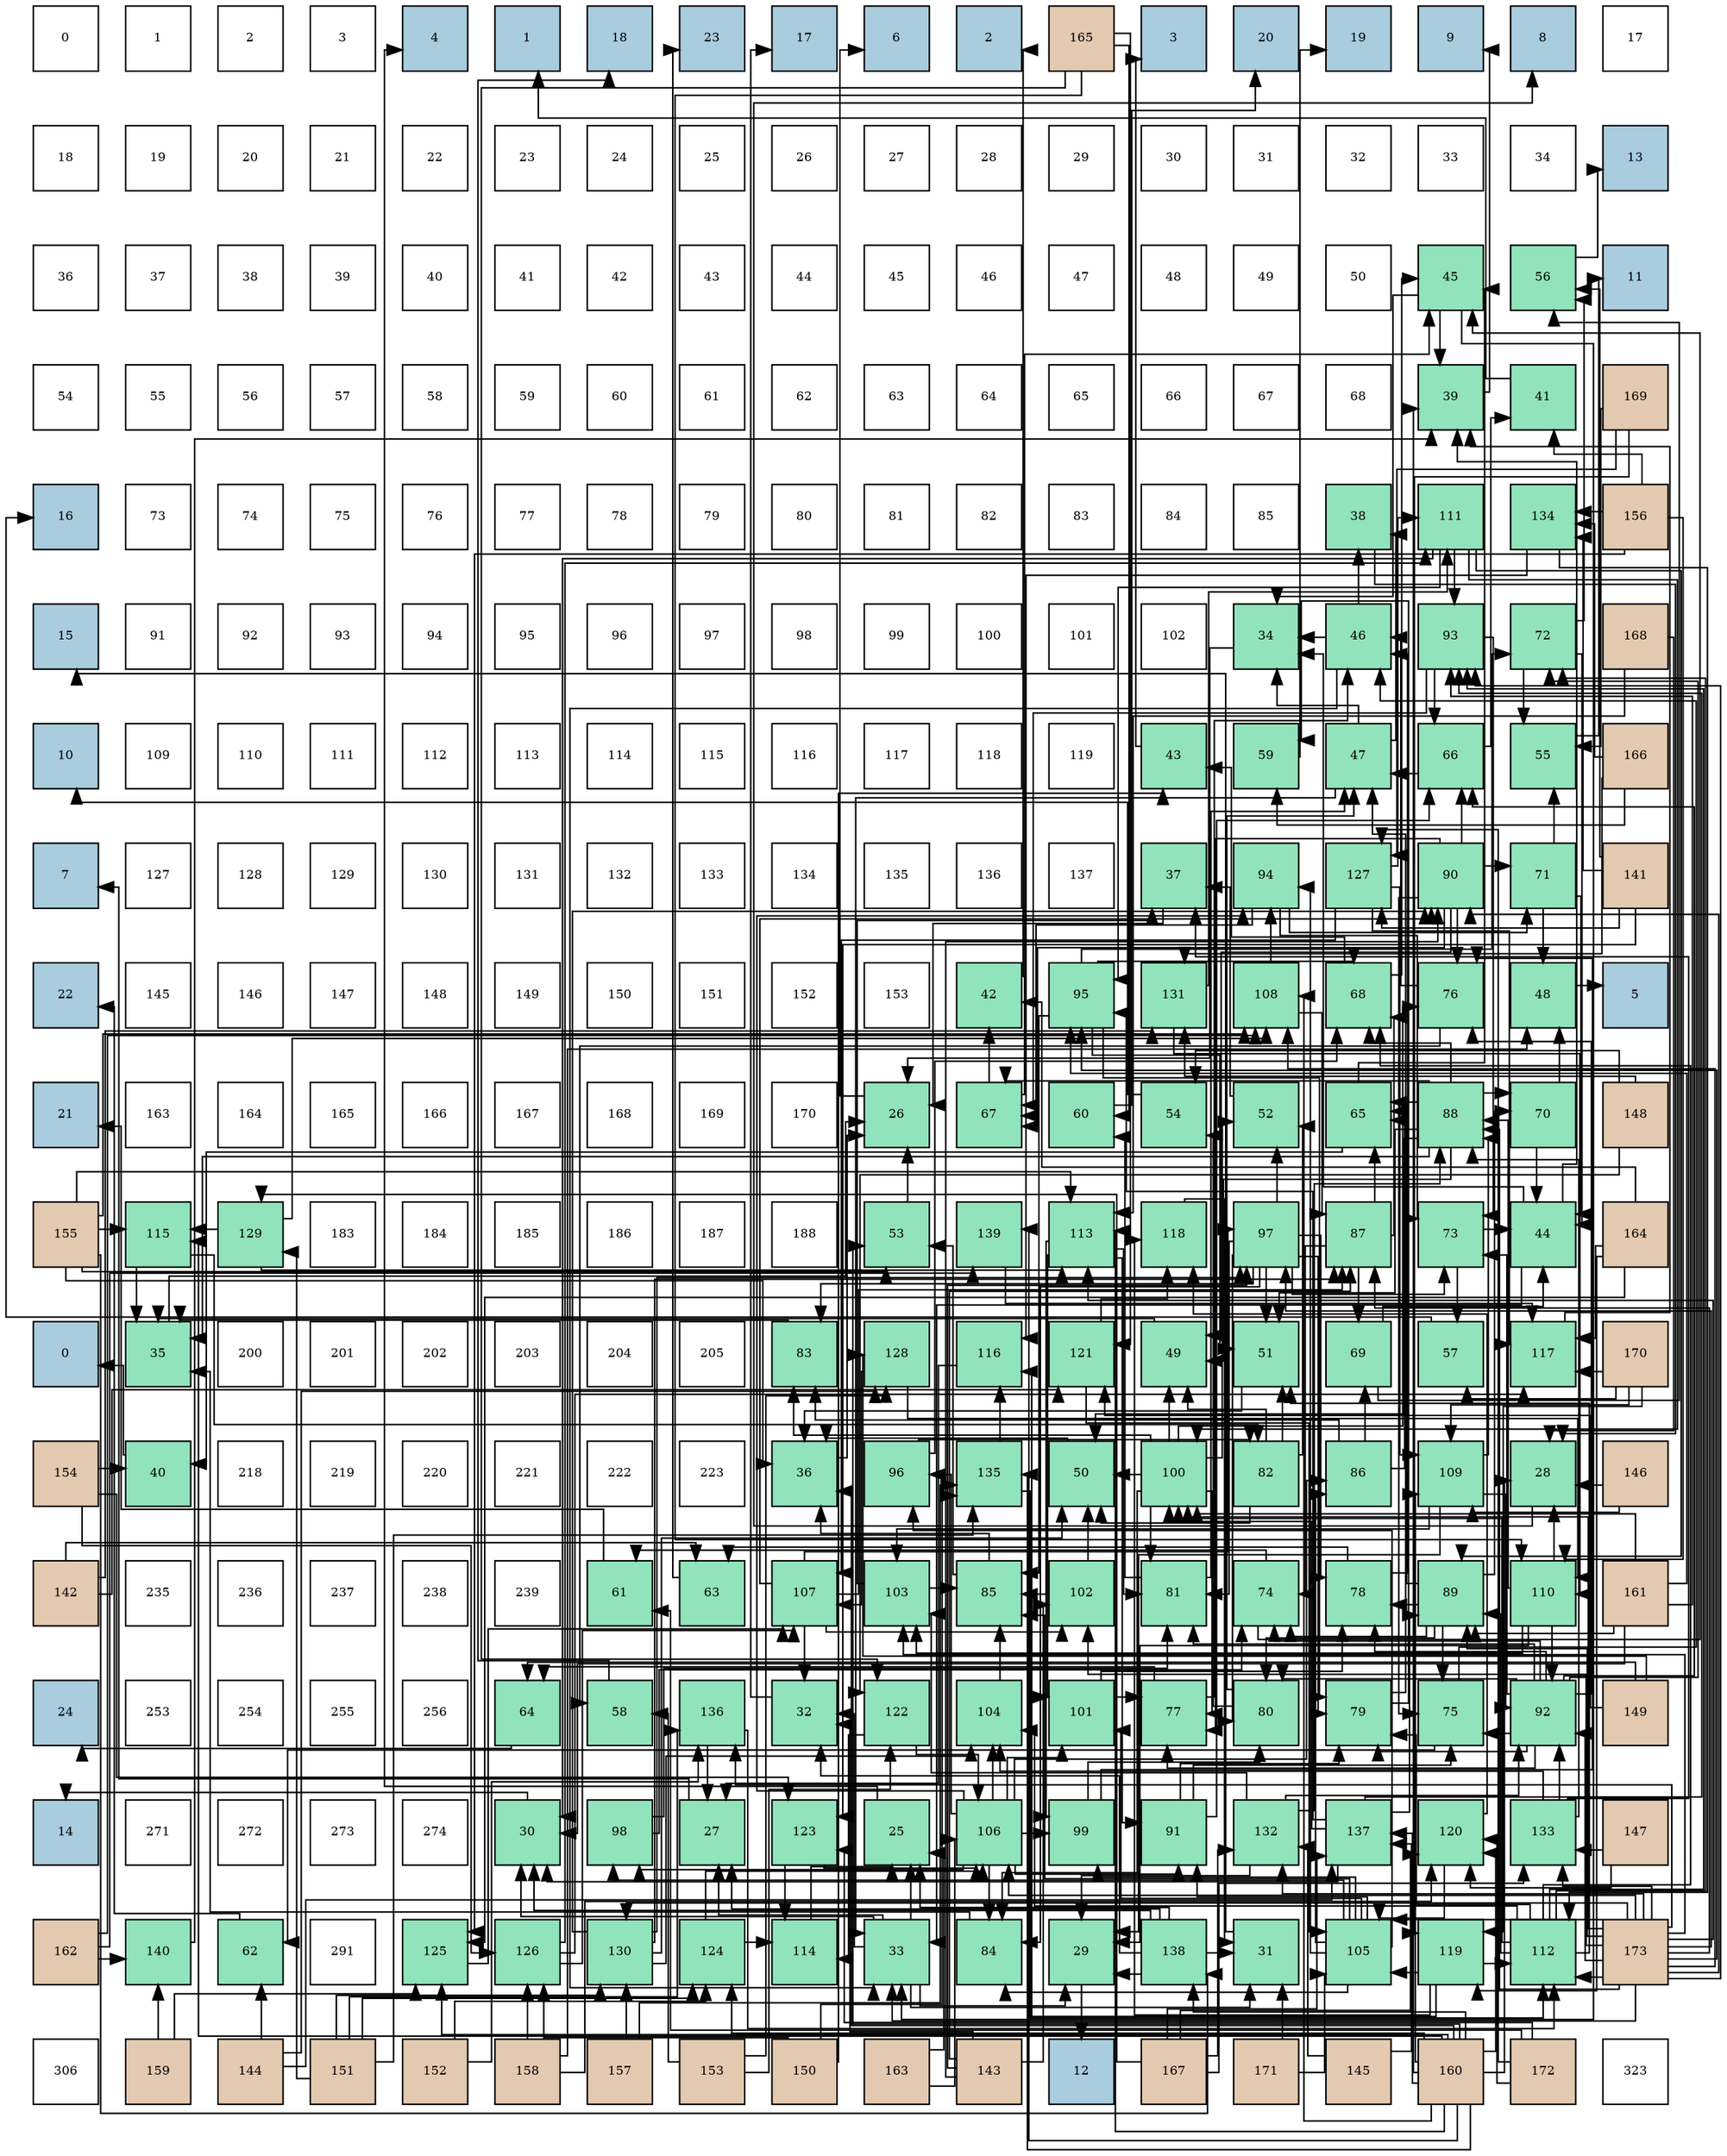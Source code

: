 digraph layout{
 rankdir=TB;
 splines=ortho;
 node [style=filled shape=square fixedsize=true width=0.6];
0[label="0", fontsize=8, fillcolor="#ffffff"];
1[label="1", fontsize=8, fillcolor="#ffffff"];
2[label="2", fontsize=8, fillcolor="#ffffff"];
3[label="3", fontsize=8, fillcolor="#ffffff"];
4[label="4", fontsize=8, fillcolor="#a9ccde"];
5[label="1", fontsize=8, fillcolor="#a9ccde"];
6[label="18", fontsize=8, fillcolor="#a9ccde"];
7[label="23", fontsize=8, fillcolor="#a9ccde"];
8[label="17", fontsize=8, fillcolor="#a9ccde"];
9[label="6", fontsize=8, fillcolor="#a9ccde"];
10[label="2", fontsize=8, fillcolor="#a9ccde"];
11[label="165", fontsize=8, fillcolor="#e3c9af"];
12[label="3", fontsize=8, fillcolor="#a9ccde"];
13[label="20", fontsize=8, fillcolor="#a9ccde"];
14[label="19", fontsize=8, fillcolor="#a9ccde"];
15[label="9", fontsize=8, fillcolor="#a9ccde"];
16[label="8", fontsize=8, fillcolor="#a9ccde"];
17[label="17", fontsize=8, fillcolor="#ffffff"];
18[label="18", fontsize=8, fillcolor="#ffffff"];
19[label="19", fontsize=8, fillcolor="#ffffff"];
20[label="20", fontsize=8, fillcolor="#ffffff"];
21[label="21", fontsize=8, fillcolor="#ffffff"];
22[label="22", fontsize=8, fillcolor="#ffffff"];
23[label="23", fontsize=8, fillcolor="#ffffff"];
24[label="24", fontsize=8, fillcolor="#ffffff"];
25[label="25", fontsize=8, fillcolor="#ffffff"];
26[label="26", fontsize=8, fillcolor="#ffffff"];
27[label="27", fontsize=8, fillcolor="#ffffff"];
28[label="28", fontsize=8, fillcolor="#ffffff"];
29[label="29", fontsize=8, fillcolor="#ffffff"];
30[label="30", fontsize=8, fillcolor="#ffffff"];
31[label="31", fontsize=8, fillcolor="#ffffff"];
32[label="32", fontsize=8, fillcolor="#ffffff"];
33[label="33", fontsize=8, fillcolor="#ffffff"];
34[label="34", fontsize=8, fillcolor="#ffffff"];
35[label="13", fontsize=8, fillcolor="#a9ccde"];
36[label="36", fontsize=8, fillcolor="#ffffff"];
37[label="37", fontsize=8, fillcolor="#ffffff"];
38[label="38", fontsize=8, fillcolor="#ffffff"];
39[label="39", fontsize=8, fillcolor="#ffffff"];
40[label="40", fontsize=8, fillcolor="#ffffff"];
41[label="41", fontsize=8, fillcolor="#ffffff"];
42[label="42", fontsize=8, fillcolor="#ffffff"];
43[label="43", fontsize=8, fillcolor="#ffffff"];
44[label="44", fontsize=8, fillcolor="#ffffff"];
45[label="45", fontsize=8, fillcolor="#ffffff"];
46[label="46", fontsize=8, fillcolor="#ffffff"];
47[label="47", fontsize=8, fillcolor="#ffffff"];
48[label="48", fontsize=8, fillcolor="#ffffff"];
49[label="49", fontsize=8, fillcolor="#ffffff"];
50[label="50", fontsize=8, fillcolor="#ffffff"];
51[label="45", fontsize=8, fillcolor="#91e3bb"];
52[label="56", fontsize=8, fillcolor="#91e3bb"];
53[label="11", fontsize=8, fillcolor="#a9ccde"];
54[label="54", fontsize=8, fillcolor="#ffffff"];
55[label="55", fontsize=8, fillcolor="#ffffff"];
56[label="56", fontsize=8, fillcolor="#ffffff"];
57[label="57", fontsize=8, fillcolor="#ffffff"];
58[label="58", fontsize=8, fillcolor="#ffffff"];
59[label="59", fontsize=8, fillcolor="#ffffff"];
60[label="60", fontsize=8, fillcolor="#ffffff"];
61[label="61", fontsize=8, fillcolor="#ffffff"];
62[label="62", fontsize=8, fillcolor="#ffffff"];
63[label="63", fontsize=8, fillcolor="#ffffff"];
64[label="64", fontsize=8, fillcolor="#ffffff"];
65[label="65", fontsize=8, fillcolor="#ffffff"];
66[label="66", fontsize=8, fillcolor="#ffffff"];
67[label="67", fontsize=8, fillcolor="#ffffff"];
68[label="68", fontsize=8, fillcolor="#ffffff"];
69[label="39", fontsize=8, fillcolor="#91e3bb"];
70[label="41", fontsize=8, fillcolor="#91e3bb"];
71[label="169", fontsize=8, fillcolor="#e3c9af"];
72[label="16", fontsize=8, fillcolor="#a9ccde"];
73[label="73", fontsize=8, fillcolor="#ffffff"];
74[label="74", fontsize=8, fillcolor="#ffffff"];
75[label="75", fontsize=8, fillcolor="#ffffff"];
76[label="76", fontsize=8, fillcolor="#ffffff"];
77[label="77", fontsize=8, fillcolor="#ffffff"];
78[label="78", fontsize=8, fillcolor="#ffffff"];
79[label="79", fontsize=8, fillcolor="#ffffff"];
80[label="80", fontsize=8, fillcolor="#ffffff"];
81[label="81", fontsize=8, fillcolor="#ffffff"];
82[label="82", fontsize=8, fillcolor="#ffffff"];
83[label="83", fontsize=8, fillcolor="#ffffff"];
84[label="84", fontsize=8, fillcolor="#ffffff"];
85[label="85", fontsize=8, fillcolor="#ffffff"];
86[label="38", fontsize=8, fillcolor="#91e3bb"];
87[label="111", fontsize=8, fillcolor="#91e3bb"];
88[label="134", fontsize=8, fillcolor="#91e3bb"];
89[label="156", fontsize=8, fillcolor="#e3c9af"];
90[label="15", fontsize=8, fillcolor="#a9ccde"];
91[label="91", fontsize=8, fillcolor="#ffffff"];
92[label="92", fontsize=8, fillcolor="#ffffff"];
93[label="93", fontsize=8, fillcolor="#ffffff"];
94[label="94", fontsize=8, fillcolor="#ffffff"];
95[label="95", fontsize=8, fillcolor="#ffffff"];
96[label="96", fontsize=8, fillcolor="#ffffff"];
97[label="97", fontsize=8, fillcolor="#ffffff"];
98[label="98", fontsize=8, fillcolor="#ffffff"];
99[label="99", fontsize=8, fillcolor="#ffffff"];
100[label="100", fontsize=8, fillcolor="#ffffff"];
101[label="101", fontsize=8, fillcolor="#ffffff"];
102[label="102", fontsize=8, fillcolor="#ffffff"];
103[label="34", fontsize=8, fillcolor="#91e3bb"];
104[label="46", fontsize=8, fillcolor="#91e3bb"];
105[label="93", fontsize=8, fillcolor="#91e3bb"];
106[label="72", fontsize=8, fillcolor="#91e3bb"];
107[label="168", fontsize=8, fillcolor="#e3c9af"];
108[label="10", fontsize=8, fillcolor="#a9ccde"];
109[label="109", fontsize=8, fillcolor="#ffffff"];
110[label="110", fontsize=8, fillcolor="#ffffff"];
111[label="111", fontsize=8, fillcolor="#ffffff"];
112[label="112", fontsize=8, fillcolor="#ffffff"];
113[label="113", fontsize=8, fillcolor="#ffffff"];
114[label="114", fontsize=8, fillcolor="#ffffff"];
115[label="115", fontsize=8, fillcolor="#ffffff"];
116[label="116", fontsize=8, fillcolor="#ffffff"];
117[label="117", fontsize=8, fillcolor="#ffffff"];
118[label="118", fontsize=8, fillcolor="#ffffff"];
119[label="119", fontsize=8, fillcolor="#ffffff"];
120[label="43", fontsize=8, fillcolor="#91e3bb"];
121[label="59", fontsize=8, fillcolor="#91e3bb"];
122[label="47", fontsize=8, fillcolor="#91e3bb"];
123[label="66", fontsize=8, fillcolor="#91e3bb"];
124[label="55", fontsize=8, fillcolor="#91e3bb"];
125[label="166", fontsize=8, fillcolor="#e3c9af"];
126[label="7", fontsize=8, fillcolor="#a9ccde"];
127[label="127", fontsize=8, fillcolor="#ffffff"];
128[label="128", fontsize=8, fillcolor="#ffffff"];
129[label="129", fontsize=8, fillcolor="#ffffff"];
130[label="130", fontsize=8, fillcolor="#ffffff"];
131[label="131", fontsize=8, fillcolor="#ffffff"];
132[label="132", fontsize=8, fillcolor="#ffffff"];
133[label="133", fontsize=8, fillcolor="#ffffff"];
134[label="134", fontsize=8, fillcolor="#ffffff"];
135[label="135", fontsize=8, fillcolor="#ffffff"];
136[label="136", fontsize=8, fillcolor="#ffffff"];
137[label="137", fontsize=8, fillcolor="#ffffff"];
138[label="37", fontsize=8, fillcolor="#91e3bb"];
139[label="94", fontsize=8, fillcolor="#91e3bb"];
140[label="127", fontsize=8, fillcolor="#91e3bb"];
141[label="90", fontsize=8, fillcolor="#91e3bb"];
142[label="71", fontsize=8, fillcolor="#91e3bb"];
143[label="141", fontsize=8, fillcolor="#e3c9af"];
144[label="22", fontsize=8, fillcolor="#a9ccde"];
145[label="145", fontsize=8, fillcolor="#ffffff"];
146[label="146", fontsize=8, fillcolor="#ffffff"];
147[label="147", fontsize=8, fillcolor="#ffffff"];
148[label="148", fontsize=8, fillcolor="#ffffff"];
149[label="149", fontsize=8, fillcolor="#ffffff"];
150[label="150", fontsize=8, fillcolor="#ffffff"];
151[label="151", fontsize=8, fillcolor="#ffffff"];
152[label="152", fontsize=8, fillcolor="#ffffff"];
153[label="153", fontsize=8, fillcolor="#ffffff"];
154[label="42", fontsize=8, fillcolor="#91e3bb"];
155[label="95", fontsize=8, fillcolor="#91e3bb"];
156[label="131", fontsize=8, fillcolor="#91e3bb"];
157[label="108", fontsize=8, fillcolor="#91e3bb"];
158[label="68", fontsize=8, fillcolor="#91e3bb"];
159[label="76", fontsize=8, fillcolor="#91e3bb"];
160[label="48", fontsize=8, fillcolor="#91e3bb"];
161[label="5", fontsize=8, fillcolor="#a9ccde"];
162[label="21", fontsize=8, fillcolor="#a9ccde"];
163[label="163", fontsize=8, fillcolor="#ffffff"];
164[label="164", fontsize=8, fillcolor="#ffffff"];
165[label="165", fontsize=8, fillcolor="#ffffff"];
166[label="166", fontsize=8, fillcolor="#ffffff"];
167[label="167", fontsize=8, fillcolor="#ffffff"];
168[label="168", fontsize=8, fillcolor="#ffffff"];
169[label="169", fontsize=8, fillcolor="#ffffff"];
170[label="170", fontsize=8, fillcolor="#ffffff"];
171[label="26", fontsize=8, fillcolor="#91e3bb"];
172[label="67", fontsize=8, fillcolor="#91e3bb"];
173[label="60", fontsize=8, fillcolor="#91e3bb"];
174[label="54", fontsize=8, fillcolor="#91e3bb"];
175[label="52", fontsize=8, fillcolor="#91e3bb"];
176[label="65", fontsize=8, fillcolor="#91e3bb"];
177[label="88", fontsize=8, fillcolor="#91e3bb"];
178[label="70", fontsize=8, fillcolor="#91e3bb"];
179[label="148", fontsize=8, fillcolor="#e3c9af"];
180[label="155", fontsize=8, fillcolor="#e3c9af"];
181[label="115", fontsize=8, fillcolor="#91e3bb"];
182[label="129", fontsize=8, fillcolor="#91e3bb"];
183[label="183", fontsize=8, fillcolor="#ffffff"];
184[label="184", fontsize=8, fillcolor="#ffffff"];
185[label="185", fontsize=8, fillcolor="#ffffff"];
186[label="186", fontsize=8, fillcolor="#ffffff"];
187[label="187", fontsize=8, fillcolor="#ffffff"];
188[label="188", fontsize=8, fillcolor="#ffffff"];
189[label="53", fontsize=8, fillcolor="#91e3bb"];
190[label="139", fontsize=8, fillcolor="#91e3bb"];
191[label="113", fontsize=8, fillcolor="#91e3bb"];
192[label="118", fontsize=8, fillcolor="#91e3bb"];
193[label="97", fontsize=8, fillcolor="#91e3bb"];
194[label="87", fontsize=8, fillcolor="#91e3bb"];
195[label="73", fontsize=8, fillcolor="#91e3bb"];
196[label="44", fontsize=8, fillcolor="#91e3bb"];
197[label="164", fontsize=8, fillcolor="#e3c9af"];
198[label="0", fontsize=8, fillcolor="#a9ccde"];
199[label="35", fontsize=8, fillcolor="#91e3bb"];
200[label="200", fontsize=8, fillcolor="#ffffff"];
201[label="201", fontsize=8, fillcolor="#ffffff"];
202[label="202", fontsize=8, fillcolor="#ffffff"];
203[label="203", fontsize=8, fillcolor="#ffffff"];
204[label="204", fontsize=8, fillcolor="#ffffff"];
205[label="205", fontsize=8, fillcolor="#ffffff"];
206[label="83", fontsize=8, fillcolor="#91e3bb"];
207[label="128", fontsize=8, fillcolor="#91e3bb"];
208[label="116", fontsize=8, fillcolor="#91e3bb"];
209[label="121", fontsize=8, fillcolor="#91e3bb"];
210[label="49", fontsize=8, fillcolor="#91e3bb"];
211[label="51", fontsize=8, fillcolor="#91e3bb"];
212[label="69", fontsize=8, fillcolor="#91e3bb"];
213[label="57", fontsize=8, fillcolor="#91e3bb"];
214[label="117", fontsize=8, fillcolor="#91e3bb"];
215[label="170", fontsize=8, fillcolor="#e3c9af"];
216[label="154", fontsize=8, fillcolor="#e3c9af"];
217[label="40", fontsize=8, fillcolor="#91e3bb"];
218[label="218", fontsize=8, fillcolor="#ffffff"];
219[label="219", fontsize=8, fillcolor="#ffffff"];
220[label="220", fontsize=8, fillcolor="#ffffff"];
221[label="221", fontsize=8, fillcolor="#ffffff"];
222[label="222", fontsize=8, fillcolor="#ffffff"];
223[label="223", fontsize=8, fillcolor="#ffffff"];
224[label="36", fontsize=8, fillcolor="#91e3bb"];
225[label="96", fontsize=8, fillcolor="#91e3bb"];
226[label="135", fontsize=8, fillcolor="#91e3bb"];
227[label="50", fontsize=8, fillcolor="#91e3bb"];
228[label="100", fontsize=8, fillcolor="#91e3bb"];
229[label="82", fontsize=8, fillcolor="#91e3bb"];
230[label="86", fontsize=8, fillcolor="#91e3bb"];
231[label="109", fontsize=8, fillcolor="#91e3bb"];
232[label="28", fontsize=8, fillcolor="#91e3bb"];
233[label="146", fontsize=8, fillcolor="#e3c9af"];
234[label="142", fontsize=8, fillcolor="#e3c9af"];
235[label="235", fontsize=8, fillcolor="#ffffff"];
236[label="236", fontsize=8, fillcolor="#ffffff"];
237[label="237", fontsize=8, fillcolor="#ffffff"];
238[label="238", fontsize=8, fillcolor="#ffffff"];
239[label="239", fontsize=8, fillcolor="#ffffff"];
240[label="61", fontsize=8, fillcolor="#91e3bb"];
241[label="63", fontsize=8, fillcolor="#91e3bb"];
242[label="107", fontsize=8, fillcolor="#91e3bb"];
243[label="103", fontsize=8, fillcolor="#91e3bb"];
244[label="85", fontsize=8, fillcolor="#91e3bb"];
245[label="102", fontsize=8, fillcolor="#91e3bb"];
246[label="81", fontsize=8, fillcolor="#91e3bb"];
247[label="74", fontsize=8, fillcolor="#91e3bb"];
248[label="78", fontsize=8, fillcolor="#91e3bb"];
249[label="89", fontsize=8, fillcolor="#91e3bb"];
250[label="110", fontsize=8, fillcolor="#91e3bb"];
251[label="161", fontsize=8, fillcolor="#e3c9af"];
252[label="24", fontsize=8, fillcolor="#a9ccde"];
253[label="253", fontsize=8, fillcolor="#ffffff"];
254[label="254", fontsize=8, fillcolor="#ffffff"];
255[label="255", fontsize=8, fillcolor="#ffffff"];
256[label="256", fontsize=8, fillcolor="#ffffff"];
257[label="64", fontsize=8, fillcolor="#91e3bb"];
258[label="58", fontsize=8, fillcolor="#91e3bb"];
259[label="136", fontsize=8, fillcolor="#91e3bb"];
260[label="32", fontsize=8, fillcolor="#91e3bb"];
261[label="122", fontsize=8, fillcolor="#91e3bb"];
262[label="104", fontsize=8, fillcolor="#91e3bb"];
263[label="101", fontsize=8, fillcolor="#91e3bb"];
264[label="77", fontsize=8, fillcolor="#91e3bb"];
265[label="80", fontsize=8, fillcolor="#91e3bb"];
266[label="79", fontsize=8, fillcolor="#91e3bb"];
267[label="75", fontsize=8, fillcolor="#91e3bb"];
268[label="92", fontsize=8, fillcolor="#91e3bb"];
269[label="149", fontsize=8, fillcolor="#e3c9af"];
270[label="14", fontsize=8, fillcolor="#a9ccde"];
271[label="271", fontsize=8, fillcolor="#ffffff"];
272[label="272", fontsize=8, fillcolor="#ffffff"];
273[label="273", fontsize=8, fillcolor="#ffffff"];
274[label="274", fontsize=8, fillcolor="#ffffff"];
275[label="30", fontsize=8, fillcolor="#91e3bb"];
276[label="98", fontsize=8, fillcolor="#91e3bb"];
277[label="27", fontsize=8, fillcolor="#91e3bb"];
278[label="123", fontsize=8, fillcolor="#91e3bb"];
279[label="25", fontsize=8, fillcolor="#91e3bb"];
280[label="106", fontsize=8, fillcolor="#91e3bb"];
281[label="99", fontsize=8, fillcolor="#91e3bb"];
282[label="91", fontsize=8, fillcolor="#91e3bb"];
283[label="132", fontsize=8, fillcolor="#91e3bb"];
284[label="137", fontsize=8, fillcolor="#91e3bb"];
285[label="120", fontsize=8, fillcolor="#91e3bb"];
286[label="133", fontsize=8, fillcolor="#91e3bb"];
287[label="147", fontsize=8, fillcolor="#e3c9af"];
288[label="162", fontsize=8, fillcolor="#e3c9af"];
289[label="140", fontsize=8, fillcolor="#91e3bb"];
290[label="62", fontsize=8, fillcolor="#91e3bb"];
291[label="291", fontsize=8, fillcolor="#ffffff"];
292[label="125", fontsize=8, fillcolor="#91e3bb"];
293[label="126", fontsize=8, fillcolor="#91e3bb"];
294[label="130", fontsize=8, fillcolor="#91e3bb"];
295[label="124", fontsize=8, fillcolor="#91e3bb"];
296[label="114", fontsize=8, fillcolor="#91e3bb"];
297[label="33", fontsize=8, fillcolor="#91e3bb"];
298[label="84", fontsize=8, fillcolor="#91e3bb"];
299[label="29", fontsize=8, fillcolor="#91e3bb"];
300[label="138", fontsize=8, fillcolor="#91e3bb"];
301[label="31", fontsize=8, fillcolor="#91e3bb"];
302[label="105", fontsize=8, fillcolor="#91e3bb"];
303[label="119", fontsize=8, fillcolor="#91e3bb"];
304[label="112", fontsize=8, fillcolor="#91e3bb"];
305[label="173", fontsize=8, fillcolor="#e3c9af"];
306[label="306", fontsize=8, fillcolor="#ffffff"];
307[label="159", fontsize=8, fillcolor="#e3c9af"];
308[label="144", fontsize=8, fillcolor="#e3c9af"];
309[label="151", fontsize=8, fillcolor="#e3c9af"];
310[label="152", fontsize=8, fillcolor="#e3c9af"];
311[label="158", fontsize=8, fillcolor="#e3c9af"];
312[label="157", fontsize=8, fillcolor="#e3c9af"];
313[label="153", fontsize=8, fillcolor="#e3c9af"];
314[label="150", fontsize=8, fillcolor="#e3c9af"];
315[label="163", fontsize=8, fillcolor="#e3c9af"];
316[label="143", fontsize=8, fillcolor="#e3c9af"];
317[label="12", fontsize=8, fillcolor="#a9ccde"];
318[label="167", fontsize=8, fillcolor="#e3c9af"];
319[label="171", fontsize=8, fillcolor="#e3c9af"];
320[label="145", fontsize=8, fillcolor="#e3c9af"];
321[label="160", fontsize=8, fillcolor="#e3c9af"];
322[label="172", fontsize=8, fillcolor="#e3c9af"];
323[label="323", fontsize=8, fillcolor="#ffffff"];
edge [constraint=false, style=vis];279 -> 4;
171 -> 9;
277 -> 126;
232 -> 16;
299 -> 317;
275 -> 270;
301 -> 90;
260 -> 8;
297 -> 279;
297 -> 277;
297 -> 299;
297 -> 275;
297 -> 301;
297 -> 260;
103 -> 171;
199 -> 171;
224 -> 171;
138 -> 171;
86 -> 232;
69 -> 15;
217 -> 198;
70 -> 5;
154 -> 10;
120 -> 12;
196 -> 297;
196 -> 103;
196 -> 69;
51 -> 297;
51 -> 103;
51 -> 69;
104 -> 297;
104 -> 103;
104 -> 86;
122 -> 297;
122 -> 103;
122 -> 86;
160 -> 161;
210 -> 199;
227 -> 224;
211 -> 224;
175 -> 138;
189 -> 171;
174 -> 108;
124 -> 53;
52 -> 35;
213 -> 72;
258 -> 6;
121 -> 14;
173 -> 13;
240 -> 162;
290 -> 144;
241 -> 7;
257 -> 252;
176 -> 217;
176 -> 51;
123 -> 70;
123 -> 122;
172 -> 154;
172 -> 51;
158 -> 120;
158 -> 51;
212 -> 196;
212 -> 52;
178 -> 196;
178 -> 160;
142 -> 196;
142 -> 160;
142 -> 124;
106 -> 196;
106 -> 124;
106 -> 52;
195 -> 196;
195 -> 213;
247 -> 51;
247 -> 240;
267 -> 104;
267 -> 290;
159 -> 104;
159 -> 258;
264 -> 104;
264 -> 257;
248 -> 104;
248 -> 241;
266 -> 122;
266 -> 121;
265 -> 122;
265 -> 174;
246 -> 122;
246 -> 173;
229 -> 210;
229 -> 227;
229 -> 211;
229 -> 175;
206 -> 199;
298 -> 199;
244 -> 224;
244 -> 189;
230 -> 176;
230 -> 212;
230 -> 206;
194 -> 176;
194 -> 158;
194 -> 212;
194 -> 247;
177 -> 199;
177 -> 210;
177 -> 227;
177 -> 211;
177 -> 176;
177 -> 172;
177 -> 158;
177 -> 178;
249 -> 176;
249 -> 178;
249 -> 247;
249 -> 267;
249 -> 248;
249 -> 265;
141 -> 210;
141 -> 123;
141 -> 172;
141 -> 142;
141 -> 267;
141 -> 159;
141 -> 264;
282 -> 123;
282 -> 267;
282 -> 266;
268 -> 123;
268 -> 106;
268 -> 195;
268 -> 247;
268 -> 267;
268 -> 159;
268 -> 264;
268 -> 248;
268 -> 266;
268 -> 265;
268 -> 246;
105 -> 123;
105 -> 172;
105 -> 195;
139 -> 172;
139 -> 142;
139 -> 195;
155 -> 211;
155 -> 158;
155 -> 106;
155 -> 266;
155 -> 244;
225 -> 158;
225 -> 229;
193 -> 211;
193 -> 175;
193 -> 195;
193 -> 248;
193 -> 266;
193 -> 265;
193 -> 246;
193 -> 206;
193 -> 298;
276 -> 247;
276 -> 246;
281 -> 159;
281 -> 265;
228 -> 210;
228 -> 227;
228 -> 175;
228 -> 159;
228 -> 264;
228 -> 246;
228 -> 206;
228 -> 298;
263 -> 264;
263 -> 248;
245 -> 227;
245 -> 244;
243 -> 138;
243 -> 244;
262 -> 244;
302 -> 298;
302 -> 244;
302 -> 230;
302 -> 282;
302 -> 139;
302 -> 225;
302 -> 276;
302 -> 281;
302 -> 263;
280 -> 298;
280 -> 230;
280 -> 282;
280 -> 139;
280 -> 225;
280 -> 276;
280 -> 281;
280 -> 263;
280 -> 262;
242 -> 260;
242 -> 194;
242 -> 141;
242 -> 193;
242 -> 245;
157 -> 194;
157 -> 139;
231 -> 299;
231 -> 177;
231 -> 268;
231 -> 243;
250 -> 232;
250 -> 299;
250 -> 177;
250 -> 268;
250 -> 243;
87 -> 275;
87 -> 249;
87 -> 105;
87 -> 155;
87 -> 228;
304 -> 211;
304 -> 158;
304 -> 106;
304 -> 266;
304 -> 249;
304 -> 105;
304 -> 228;
304 -> 262;
191 -> 246;
191 -> 282;
191 -> 281;
191 -> 263;
296 -> 279;
181 -> 199;
181 -> 229;
208 -> 277;
214 -> 69;
192 -> 301;
303 -> 302;
303 -> 304;
303 -> 208;
303 -> 192;
285 -> 302;
285 -> 192;
209 -> 302;
209 -> 192;
261 -> 280;
261 -> 296;
278 -> 280;
278 -> 296;
295 -> 280;
295 -> 296;
292 -> 242;
293 -> 242;
293 -> 87;
293 -> 214;
140 -> 242;
140 -> 231;
140 -> 87;
140 -> 214;
207 -> 242;
207 -> 250;
182 -> 157;
182 -> 191;
182 -> 181;
294 -> 227;
294 -> 194;
294 -> 141;
294 -> 193;
294 -> 262;
156 -> 250;
156 -> 87;
283 -> 299;
283 -> 177;
283 -> 268;
283 -> 243;
286 -> 138;
286 -> 177;
286 -> 268;
286 -> 262;
88 -> 304;
88 -> 208;
226 -> 304;
226 -> 208;
259 -> 277;
259 -> 304;
284 -> 275;
284 -> 249;
284 -> 105;
284 -> 155;
284 -> 228;
300 -> 279;
300 -> 277;
300 -> 299;
300 -> 275;
300 -> 301;
300 -> 260;
190 -> 214;
289 -> 69;
143 -> 52;
143 -> 278;
143 -> 140;
143 -> 88;
234 -> 241;
234 -> 209;
234 -> 156;
316 -> 260;
316 -> 194;
316 -> 141;
316 -> 193;
316 -> 245;
308 -> 290;
308 -> 207;
308 -> 284;
320 -> 283;
320 -> 284;
233 -> 232;
233 -> 231;
287 -> 285;
287 -> 286;
179 -> 174;
179 -> 261;
179 -> 156;
269 -> 257;
269 -> 209;
269 -> 207;
314 -> 120;
314 -> 293;
314 -> 226;
309 -> 295;
309 -> 182;
309 -> 294;
309 -> 226;
309 -> 259;
310 -> 295;
310 -> 259;
313 -> 258;
313 -> 261;
313 -> 207;
216 -> 217;
216 -> 278;
216 -> 293;
180 -> 224;
180 -> 189;
180 -> 157;
180 -> 191;
180 -> 181;
180 -> 300;
89 -> 70;
89 -> 250;
89 -> 292;
89 -> 88;
312 -> 294;
312 -> 226;
311 -> 160;
311 -> 285;
311 -> 293;
307 -> 292;
307 -> 289;
321 -> 232;
321 -> 224;
321 -> 69;
321 -> 189;
321 -> 157;
321 -> 231;
321 -> 191;
321 -> 181;
321 -> 285;
321 -> 295;
321 -> 292;
321 -> 226;
321 -> 284;
321 -> 300;
321 -> 190;
251 -> 275;
251 -> 249;
251 -> 105;
251 -> 155;
251 -> 228;
288 -> 157;
288 -> 190;
288 -> 289;
315 -> 279;
315 -> 280;
197 -> 154;
197 -> 214;
197 -> 303;
197 -> 292;
11 -> 173;
11 -> 250;
11 -> 209;
11 -> 261;
125 -> 121;
125 -> 156;
125 -> 88;
318 -> 285;
318 -> 182;
318 -> 283;
318 -> 286;
318 -> 284;
107 -> 232;
107 -> 191;
71 -> 124;
71 -> 303;
71 -> 140;
215 -> 213;
215 -> 231;
215 -> 214;
215 -> 303;
319 -> 301;
319 -> 302;
322 -> 240;
322 -> 285;
322 -> 278;
322 -> 140;
305 -> 297;
305 -> 194;
305 -> 177;
305 -> 249;
305 -> 141;
305 -> 268;
305 -> 105;
305 -> 155;
305 -> 193;
305 -> 228;
305 -> 245;
305 -> 243;
305 -> 302;
305 -> 280;
305 -> 157;
305 -> 304;
305 -> 191;
305 -> 294;
305 -> 283;
305 -> 286;
305 -> 259;
edge [constraint=true, style=invis];
0 -> 18 -> 36 -> 54 -> 72 -> 90 -> 108 -> 126 -> 144 -> 162 -> 180 -> 198 -> 216 -> 234 -> 252 -> 270 -> 288 -> 306;
1 -> 19 -> 37 -> 55 -> 73 -> 91 -> 109 -> 127 -> 145 -> 163 -> 181 -> 199 -> 217 -> 235 -> 253 -> 271 -> 289 -> 307;
2 -> 20 -> 38 -> 56 -> 74 -> 92 -> 110 -> 128 -> 146 -> 164 -> 182 -> 200 -> 218 -> 236 -> 254 -> 272 -> 290 -> 308;
3 -> 21 -> 39 -> 57 -> 75 -> 93 -> 111 -> 129 -> 147 -> 165 -> 183 -> 201 -> 219 -> 237 -> 255 -> 273 -> 291 -> 309;
4 -> 22 -> 40 -> 58 -> 76 -> 94 -> 112 -> 130 -> 148 -> 166 -> 184 -> 202 -> 220 -> 238 -> 256 -> 274 -> 292 -> 310;
5 -> 23 -> 41 -> 59 -> 77 -> 95 -> 113 -> 131 -> 149 -> 167 -> 185 -> 203 -> 221 -> 239 -> 257 -> 275 -> 293 -> 311;
6 -> 24 -> 42 -> 60 -> 78 -> 96 -> 114 -> 132 -> 150 -> 168 -> 186 -> 204 -> 222 -> 240 -> 258 -> 276 -> 294 -> 312;
7 -> 25 -> 43 -> 61 -> 79 -> 97 -> 115 -> 133 -> 151 -> 169 -> 187 -> 205 -> 223 -> 241 -> 259 -> 277 -> 295 -> 313;
8 -> 26 -> 44 -> 62 -> 80 -> 98 -> 116 -> 134 -> 152 -> 170 -> 188 -> 206 -> 224 -> 242 -> 260 -> 278 -> 296 -> 314;
9 -> 27 -> 45 -> 63 -> 81 -> 99 -> 117 -> 135 -> 153 -> 171 -> 189 -> 207 -> 225 -> 243 -> 261 -> 279 -> 297 -> 315;
10 -> 28 -> 46 -> 64 -> 82 -> 100 -> 118 -> 136 -> 154 -> 172 -> 190 -> 208 -> 226 -> 244 -> 262 -> 280 -> 298 -> 316;
11 -> 29 -> 47 -> 65 -> 83 -> 101 -> 119 -> 137 -> 155 -> 173 -> 191 -> 209 -> 227 -> 245 -> 263 -> 281 -> 299 -> 317;
12 -> 30 -> 48 -> 66 -> 84 -> 102 -> 120 -> 138 -> 156 -> 174 -> 192 -> 210 -> 228 -> 246 -> 264 -> 282 -> 300 -> 318;
13 -> 31 -> 49 -> 67 -> 85 -> 103 -> 121 -> 139 -> 157 -> 175 -> 193 -> 211 -> 229 -> 247 -> 265 -> 283 -> 301 -> 319;
14 -> 32 -> 50 -> 68 -> 86 -> 104 -> 122 -> 140 -> 158 -> 176 -> 194 -> 212 -> 230 -> 248 -> 266 -> 284 -> 302 -> 320;
15 -> 33 -> 51 -> 69 -> 87 -> 105 -> 123 -> 141 -> 159 -> 177 -> 195 -> 213 -> 231 -> 249 -> 267 -> 285 -> 303 -> 321;
16 -> 34 -> 52 -> 70 -> 88 -> 106 -> 124 -> 142 -> 160 -> 178 -> 196 -> 214 -> 232 -> 250 -> 268 -> 286 -> 304 -> 322;
17 -> 35 -> 53 -> 71 -> 89 -> 107 -> 125 -> 143 -> 161 -> 179 -> 197 -> 215 -> 233 -> 251 -> 269 -> 287 -> 305 -> 323;
rank = same {0 -> 1 -> 2 -> 3 -> 4 -> 5 -> 6 -> 7 -> 8 -> 9 -> 10 -> 11 -> 12 -> 13 -> 14 -> 15 -> 16 -> 17};
rank = same {18 -> 19 -> 20 -> 21 -> 22 -> 23 -> 24 -> 25 -> 26 -> 27 -> 28 -> 29 -> 30 -> 31 -> 32 -> 33 -> 34 -> 35};
rank = same {36 -> 37 -> 38 -> 39 -> 40 -> 41 -> 42 -> 43 -> 44 -> 45 -> 46 -> 47 -> 48 -> 49 -> 50 -> 51 -> 52 -> 53};
rank = same {54 -> 55 -> 56 -> 57 -> 58 -> 59 -> 60 -> 61 -> 62 -> 63 -> 64 -> 65 -> 66 -> 67 -> 68 -> 69 -> 70 -> 71};
rank = same {72 -> 73 -> 74 -> 75 -> 76 -> 77 -> 78 -> 79 -> 80 -> 81 -> 82 -> 83 -> 84 -> 85 -> 86 -> 87 -> 88 -> 89};
rank = same {90 -> 91 -> 92 -> 93 -> 94 -> 95 -> 96 -> 97 -> 98 -> 99 -> 100 -> 101 -> 102 -> 103 -> 104 -> 105 -> 106 -> 107};
rank = same {108 -> 109 -> 110 -> 111 -> 112 -> 113 -> 114 -> 115 -> 116 -> 117 -> 118 -> 119 -> 120 -> 121 -> 122 -> 123 -> 124 -> 125};
rank = same {126 -> 127 -> 128 -> 129 -> 130 -> 131 -> 132 -> 133 -> 134 -> 135 -> 136 -> 137 -> 138 -> 139 -> 140 -> 141 -> 142 -> 143};
rank = same {144 -> 145 -> 146 -> 147 -> 148 -> 149 -> 150 -> 151 -> 152 -> 153 -> 154 -> 155 -> 156 -> 157 -> 158 -> 159 -> 160 -> 161};
rank = same {162 -> 163 -> 164 -> 165 -> 166 -> 167 -> 168 -> 169 -> 170 -> 171 -> 172 -> 173 -> 174 -> 175 -> 176 -> 177 -> 178 -> 179};
rank = same {180 -> 181 -> 182 -> 183 -> 184 -> 185 -> 186 -> 187 -> 188 -> 189 -> 190 -> 191 -> 192 -> 193 -> 194 -> 195 -> 196 -> 197};
rank = same {198 -> 199 -> 200 -> 201 -> 202 -> 203 -> 204 -> 205 -> 206 -> 207 -> 208 -> 209 -> 210 -> 211 -> 212 -> 213 -> 214 -> 215};
rank = same {216 -> 217 -> 218 -> 219 -> 220 -> 221 -> 222 -> 223 -> 224 -> 225 -> 226 -> 227 -> 228 -> 229 -> 230 -> 231 -> 232 -> 233};
rank = same {234 -> 235 -> 236 -> 237 -> 238 -> 239 -> 240 -> 241 -> 242 -> 243 -> 244 -> 245 -> 246 -> 247 -> 248 -> 249 -> 250 -> 251};
rank = same {252 -> 253 -> 254 -> 255 -> 256 -> 257 -> 258 -> 259 -> 260 -> 261 -> 262 -> 263 -> 264 -> 265 -> 266 -> 267 -> 268 -> 269};
rank = same {270 -> 271 -> 272 -> 273 -> 274 -> 275 -> 276 -> 277 -> 278 -> 279 -> 280 -> 281 -> 282 -> 283 -> 284 -> 285 -> 286 -> 287};
rank = same {288 -> 289 -> 290 -> 291 -> 292 -> 293 -> 294 -> 295 -> 296 -> 297 -> 298 -> 299 -> 300 -> 301 -> 302 -> 303 -> 304 -> 305};
rank = same {306 -> 307 -> 308 -> 309 -> 310 -> 311 -> 312 -> 313 -> 314 -> 315 -> 316 -> 317 -> 318 -> 319 -> 320 -> 321 -> 322 -> 323};
}